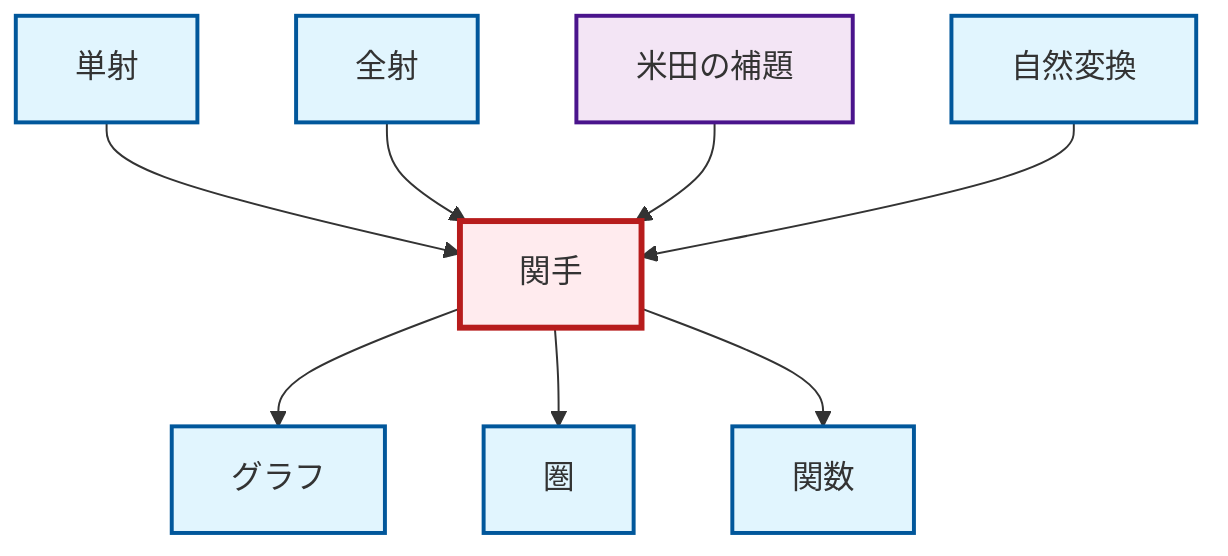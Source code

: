 graph TD
    classDef definition fill:#e1f5fe,stroke:#01579b,stroke-width:2px
    classDef theorem fill:#f3e5f5,stroke:#4a148c,stroke-width:2px
    classDef axiom fill:#fff3e0,stroke:#e65100,stroke-width:2px
    classDef example fill:#e8f5e9,stroke:#1b5e20,stroke-width:2px
    classDef current fill:#ffebee,stroke:#b71c1c,stroke-width:3px
    def-natural-transformation["自然変換"]:::definition
    def-graph["グラフ"]:::definition
    def-monomorphism["単射"]:::definition
    thm-yoneda["米田の補題"]:::theorem
    def-category["圏"]:::definition
    def-epimorphism["全射"]:::definition
    def-functor["関手"]:::definition
    def-function["関数"]:::definition
    def-functor --> def-graph
    def-monomorphism --> def-functor
    def-functor --> def-category
    def-functor --> def-function
    def-epimorphism --> def-functor
    thm-yoneda --> def-functor
    def-natural-transformation --> def-functor
    class def-functor current